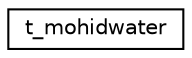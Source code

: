 digraph "Graphical Class Hierarchy"
{
 // LATEX_PDF_SIZE
  edge [fontname="Helvetica",fontsize="10",labelfontname="Helvetica",labelfontsize="10"];
  node [fontname="Helvetica",fontsize="10",shape=record];
  rankdir="LR";
  Node0 [label="t_mohidwater",height=0.2,width=0.4,color="black", fillcolor="white", style="filled",URL="$structt__mohidwater.html",tooltip=" "];
}
